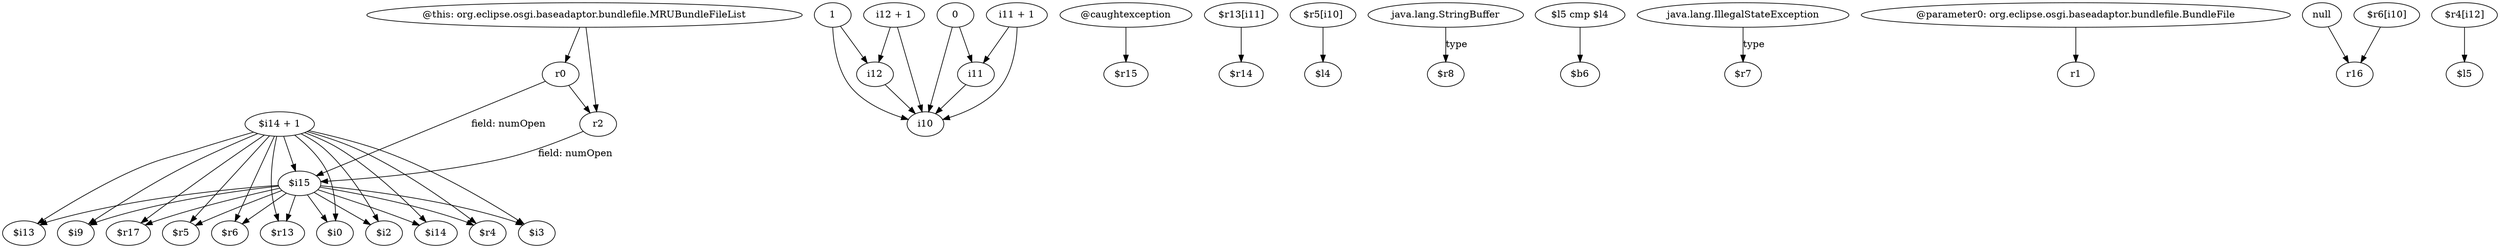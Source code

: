digraph g {
0[label="$i14 + 1"]
1[label="$i14"]
0->1[label=""]
2[label="$i2"]
0->2[label=""]
3[label="$i15"]
4[label="$r5"]
3->4[label=""]
5[label="1"]
6[label="i12"]
5->6[label=""]
7[label="$i13"]
3->7[label=""]
8[label="$i9"]
3->8[label=""]
9[label="0"]
10[label="i11"]
9->10[label=""]
3->2[label=""]
11[label="r0"]
12[label="r2"]
11->12[label=""]
13[label="@caughtexception"]
14[label="$r15"]
13->14[label=""]
3->1[label=""]
15[label="$r13[i11]"]
16[label="$r14"]
15->16[label=""]
0->8[label=""]
17[label="$r5[i10]"]
18[label="$l4"]
17->18[label=""]
19[label="@this: org.eclipse.osgi.baseadaptor.bundlefile.MRUBundleFileList"]
19->12[label=""]
0->4[label=""]
20[label="java.lang.StringBuffer"]
21[label="$r8"]
20->21[label="type"]
22[label="$r4"]
0->22[label=""]
23[label="i12 + 1"]
23->6[label=""]
24[label="$i3"]
0->24[label=""]
19->11[label=""]
12->3[label="field: numOpen"]
25[label="i11 + 1"]
25->10[label=""]
26[label="$l5 cmp $l4"]
27[label="$b6"]
26->27[label=""]
28[label="$r17"]
3->28[label=""]
29[label="$r13"]
0->29[label=""]
30[label="java.lang.IllegalStateException"]
31[label="$r7"]
30->31[label="type"]
32[label="$r6"]
0->32[label=""]
33[label="i10"]
6->33[label=""]
3->24[label=""]
0->28[label=""]
3->29[label=""]
10->33[label=""]
34[label="$i0"]
3->34[label=""]
35[label="@parameter0: org.eclipse.osgi.baseadaptor.bundlefile.BundleFile"]
36[label="r1"]
35->36[label=""]
3->32[label=""]
0->34[label=""]
25->33[label=""]
3->22[label=""]
0->3[label=""]
23->33[label=""]
37[label="null"]
38[label="r16"]
37->38[label=""]
39[label="$r6[i10]"]
39->38[label=""]
40[label="$r4[i12]"]
41[label="$l5"]
40->41[label=""]
5->33[label=""]
11->3[label="field: numOpen"]
0->7[label=""]
9->33[label=""]
}